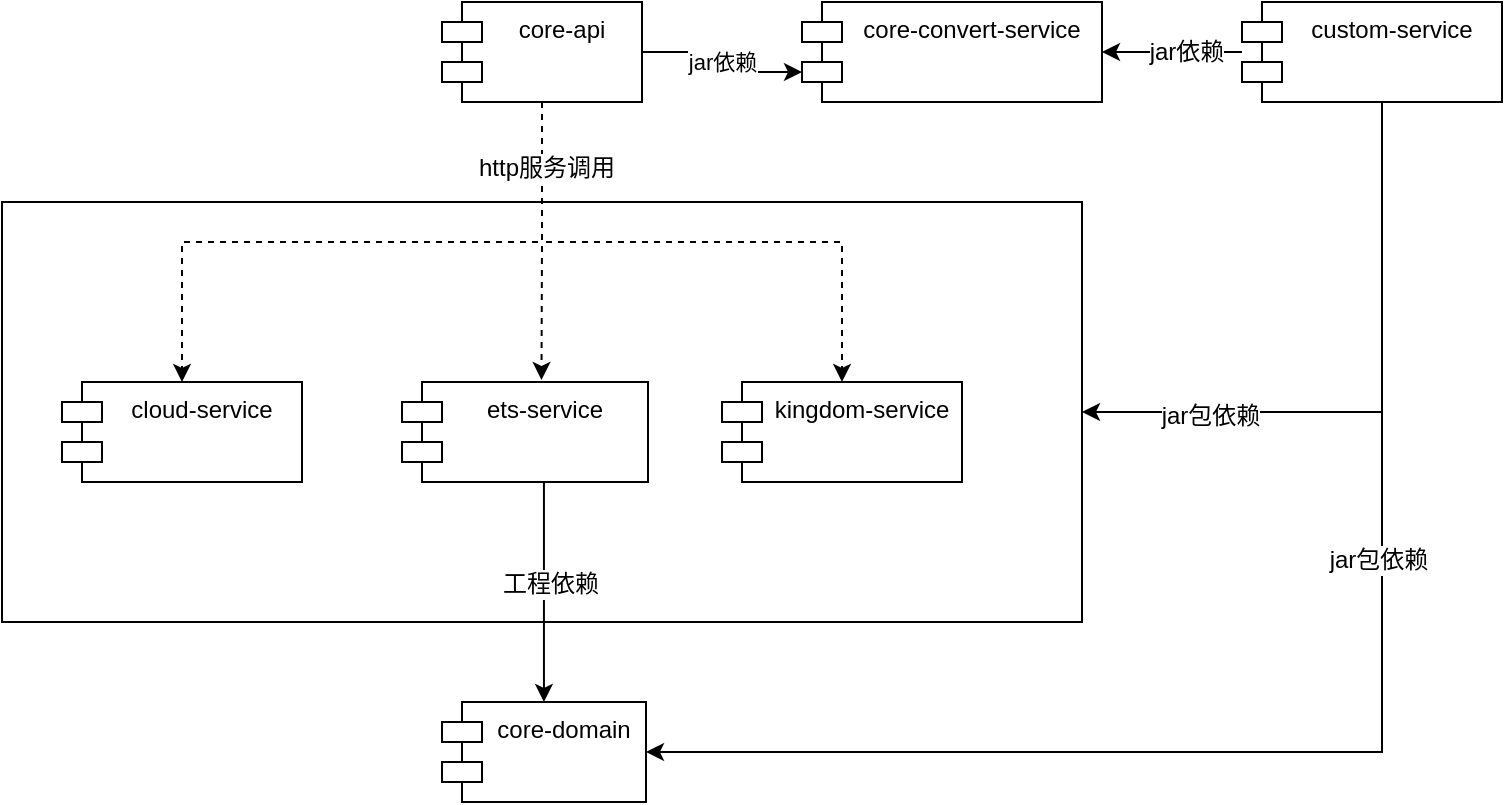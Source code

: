 <mxfile version="12.8.6" type="github">
  <diagram id="C5RBs43oDa-KdzZeNtuy" name="Page-1">
    <mxGraphModel dx="2253" dy="811" grid="1" gridSize="10" guides="1" tooltips="1" connect="1" arrows="1" fold="1" page="1" pageScale="1" pageWidth="827" pageHeight="1169" math="0" shadow="0">
      <root>
        <mxCell id="WIyWlLk6GJQsqaUBKTNV-0" />
        <mxCell id="WIyWlLk6GJQsqaUBKTNV-1" parent="WIyWlLk6GJQsqaUBKTNV-0" />
        <mxCell id="Ky2isP23nzzoT6AiAKJ6-3" value="" style="rounded=0;whiteSpace=wrap;html=1;" vertex="1" parent="WIyWlLk6GJQsqaUBKTNV-1">
          <mxGeometry x="-60" y="170" width="540" height="210" as="geometry" />
        </mxCell>
        <mxCell id="Q59yL7v4hqOO_K3fvsZ5-12" style="edgeStyle=orthogonalEdgeStyle;rounded=0;orthogonalLoop=1;jettySize=auto;html=1;entryX=0.567;entryY=-0.02;entryDx=0;entryDy=0;entryPerimeter=0;dashed=1;" parent="WIyWlLk6GJQsqaUBKTNV-1" source="Q59yL7v4hqOO_K3fvsZ5-0" target="Q59yL7v4hqOO_K3fvsZ5-1" edge="1">
          <mxGeometry relative="1" as="geometry" />
        </mxCell>
        <mxCell id="Q59yL7v4hqOO_K3fvsZ5-14" style="edgeStyle=orthogonalEdgeStyle;rounded=0;orthogonalLoop=1;jettySize=auto;html=1;entryX=0.5;entryY=0;entryDx=0;entryDy=0;dashed=1;" parent="WIyWlLk6GJQsqaUBKTNV-1" source="Q59yL7v4hqOO_K3fvsZ5-0" target="Q59yL7v4hqOO_K3fvsZ5-3" edge="1">
          <mxGeometry relative="1" as="geometry">
            <Array as="points">
              <mxPoint x="210" y="190" />
              <mxPoint x="360" y="190" />
            </Array>
          </mxGeometry>
        </mxCell>
        <mxCell id="Q59yL7v4hqOO_K3fvsZ5-15" style="edgeStyle=orthogonalEdgeStyle;rounded=0;orthogonalLoop=1;jettySize=auto;html=1;dashed=1;" parent="WIyWlLk6GJQsqaUBKTNV-1" source="Q59yL7v4hqOO_K3fvsZ5-0" target="Q59yL7v4hqOO_K3fvsZ5-2" edge="1">
          <mxGeometry relative="1" as="geometry">
            <Array as="points">
              <mxPoint x="210" y="190" />
              <mxPoint x="30" y="190" />
            </Array>
          </mxGeometry>
        </mxCell>
        <mxCell id="Q59yL7v4hqOO_K3fvsZ5-17" value="http服务调用" style="text;html=1;align=center;verticalAlign=middle;resizable=0;points=[];labelBackgroundColor=#ffffff;" parent="Q59yL7v4hqOO_K3fvsZ5-15" vertex="1" connectable="0">
          <mxGeometry x="-0.794" y="2" relative="1" as="geometry">
            <mxPoint as="offset" />
          </mxGeometry>
        </mxCell>
        <mxCell id="Ky2isP23nzzoT6AiAKJ6-6" value="jar依赖" style="edgeStyle=orthogonalEdgeStyle;rounded=0;orthogonalLoop=1;jettySize=auto;html=1;entryX=0;entryY=0;entryDx=0;entryDy=35;entryPerimeter=0;" edge="1" parent="WIyWlLk6GJQsqaUBKTNV-1" source="Q59yL7v4hqOO_K3fvsZ5-0" target="Q59yL7v4hqOO_K3fvsZ5-4">
          <mxGeometry relative="1" as="geometry" />
        </mxCell>
        <mxCell id="Q59yL7v4hqOO_K3fvsZ5-0" value="core-api" style="shape=module;align=left;spacingLeft=20;align=center;verticalAlign=top;" parent="WIyWlLk6GJQsqaUBKTNV-1" vertex="1">
          <mxGeometry x="160" y="70" width="100" height="50" as="geometry" />
        </mxCell>
        <mxCell id="Q59yL7v4hqOO_K3fvsZ5-19" style="edgeStyle=orthogonalEdgeStyle;rounded=0;orthogonalLoop=1;jettySize=auto;html=1;exitX=0.577;exitY=1;exitDx=0;exitDy=0;exitPerimeter=0;" parent="WIyWlLk6GJQsqaUBKTNV-1" source="Q59yL7v4hqOO_K3fvsZ5-1" target="Q59yL7v4hqOO_K3fvsZ5-18" edge="1">
          <mxGeometry relative="1" as="geometry" />
        </mxCell>
        <mxCell id="Ky2isP23nzzoT6AiAKJ6-0" value="工程依赖" style="text;html=1;align=center;verticalAlign=middle;resizable=0;points=[];labelBackgroundColor=#ffffff;" vertex="1" connectable="0" parent="Q59yL7v4hqOO_K3fvsZ5-19">
          <mxGeometry x="-0.073" y="3" relative="1" as="geometry">
            <mxPoint as="offset" />
          </mxGeometry>
        </mxCell>
        <mxCell id="Q59yL7v4hqOO_K3fvsZ5-1" value="ets-service" style="shape=module;align=left;spacingLeft=20;align=center;verticalAlign=top;" parent="WIyWlLk6GJQsqaUBKTNV-1" vertex="1">
          <mxGeometry x="140" y="260" width="123" height="50" as="geometry" />
        </mxCell>
        <mxCell id="Q59yL7v4hqOO_K3fvsZ5-2" value="cloud-service" style="shape=module;align=left;spacingLeft=20;align=center;verticalAlign=top;" parent="WIyWlLk6GJQsqaUBKTNV-1" vertex="1">
          <mxGeometry x="-30" y="260" width="120" height="50" as="geometry" />
        </mxCell>
        <mxCell id="Q59yL7v4hqOO_K3fvsZ5-3" value="kingdom-service" style="shape=module;align=left;spacingLeft=20;align=center;verticalAlign=top;" parent="WIyWlLk6GJQsqaUBKTNV-1" vertex="1">
          <mxGeometry x="300" y="260" width="120" height="50" as="geometry" />
        </mxCell>
        <mxCell id="Q59yL7v4hqOO_K3fvsZ5-4" value="core-convert-service" style="shape=module;align=left;spacingLeft=20;align=center;verticalAlign=top;" parent="WIyWlLk6GJQsqaUBKTNV-1" vertex="1">
          <mxGeometry x="340" y="70" width="150" height="50" as="geometry" />
        </mxCell>
        <mxCell id="Ky2isP23nzzoT6AiAKJ6-1" style="edgeStyle=orthogonalEdgeStyle;rounded=0;orthogonalLoop=1;jettySize=auto;html=1;entryX=1;entryY=0.5;entryDx=0;entryDy=0;" edge="1" parent="WIyWlLk6GJQsqaUBKTNV-1" source="Q59yL7v4hqOO_K3fvsZ5-5" target="Q59yL7v4hqOO_K3fvsZ5-18">
          <mxGeometry relative="1" as="geometry">
            <Array as="points">
              <mxPoint x="630" y="445" />
            </Array>
          </mxGeometry>
        </mxCell>
        <mxCell id="Ky2isP23nzzoT6AiAKJ6-2" value="jar包依赖" style="text;html=1;align=center;verticalAlign=middle;resizable=0;points=[];labelBackgroundColor=#ffffff;" vertex="1" connectable="0" parent="Ky2isP23nzzoT6AiAKJ6-1">
          <mxGeometry x="-0.339" y="-2" relative="1" as="geometry">
            <mxPoint as="offset" />
          </mxGeometry>
        </mxCell>
        <mxCell id="Ky2isP23nzzoT6AiAKJ6-4" style="edgeStyle=orthogonalEdgeStyle;rounded=0;orthogonalLoop=1;jettySize=auto;html=1;entryX=1;entryY=0.5;entryDx=0;entryDy=0;" edge="1" parent="WIyWlLk6GJQsqaUBKTNV-1" source="Q59yL7v4hqOO_K3fvsZ5-5" target="Ky2isP23nzzoT6AiAKJ6-3">
          <mxGeometry relative="1" as="geometry">
            <Array as="points">
              <mxPoint x="630" y="275" />
            </Array>
          </mxGeometry>
        </mxCell>
        <mxCell id="Ky2isP23nzzoT6AiAKJ6-5" value="jar包依赖" style="text;html=1;align=center;verticalAlign=middle;resizable=0;points=[];labelBackgroundColor=#ffffff;" vertex="1" connectable="0" parent="Ky2isP23nzzoT6AiAKJ6-4">
          <mxGeometry x="0.58" y="2" relative="1" as="geometry">
            <mxPoint as="offset" />
          </mxGeometry>
        </mxCell>
        <mxCell id="Ky2isP23nzzoT6AiAKJ6-7" style="edgeStyle=orthogonalEdgeStyle;rounded=0;orthogonalLoop=1;jettySize=auto;html=1;" edge="1" parent="WIyWlLk6GJQsqaUBKTNV-1" source="Q59yL7v4hqOO_K3fvsZ5-5" target="Q59yL7v4hqOO_K3fvsZ5-4">
          <mxGeometry relative="1" as="geometry" />
        </mxCell>
        <mxCell id="Ky2isP23nzzoT6AiAKJ6-8" value="jar依赖" style="text;html=1;align=center;verticalAlign=middle;resizable=0;points=[];labelBackgroundColor=#ffffff;" vertex="1" connectable="0" parent="Ky2isP23nzzoT6AiAKJ6-7">
          <mxGeometry x="-0.2" relative="1" as="geometry">
            <mxPoint as="offset" />
          </mxGeometry>
        </mxCell>
        <mxCell id="Q59yL7v4hqOO_K3fvsZ5-5" value="custom-service" style="shape=module;align=left;spacingLeft=20;align=center;verticalAlign=top;" parent="WIyWlLk6GJQsqaUBKTNV-1" vertex="1">
          <mxGeometry x="560" y="70" width="130" height="50" as="geometry" />
        </mxCell>
        <mxCell id="Q59yL7v4hqOO_K3fvsZ5-18" value="core-domain" style="shape=module;align=left;spacingLeft=20;align=center;verticalAlign=top;" parent="WIyWlLk6GJQsqaUBKTNV-1" vertex="1">
          <mxGeometry x="160" y="420" width="102" height="50" as="geometry" />
        </mxCell>
      </root>
    </mxGraphModel>
  </diagram>
</mxfile>
